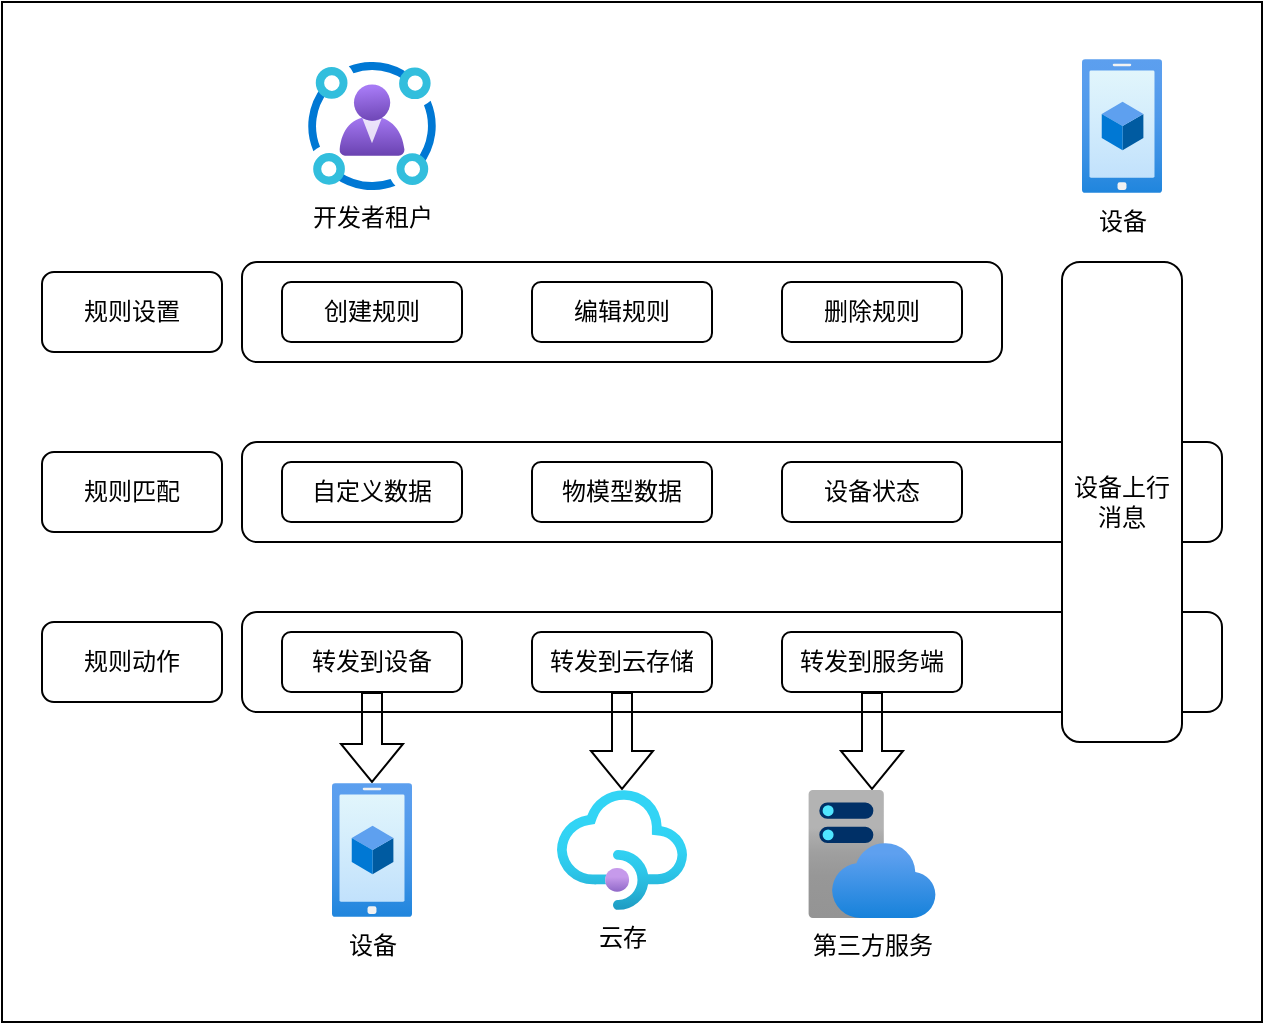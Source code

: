 <mxfile version="14.2.9" type="github">
  <diagram id="ROEMa9HSGy-mo3ogROd2" name="第 1 页">
    <mxGraphModel dx="1414" dy="1186" grid="0" gridSize="10" guides="1" tooltips="1" connect="1" arrows="1" fold="1" page="0" pageScale="1" pageWidth="827" pageHeight="1169" math="0" shadow="0">
      <root>
        <mxCell id="0" />
        <mxCell id="1" parent="0" />
        <mxCell id="GSGMeQO4HnK7w9t3HuRA-26" value="" style="rounded=0;whiteSpace=wrap;html=1;" vertex="1" parent="1">
          <mxGeometry x="140" y="-10" width="630" height="510" as="geometry" />
        </mxCell>
        <mxCell id="GSGMeQO4HnK7w9t3HuRA-2" value="" style="rounded=1;whiteSpace=wrap;html=1;" vertex="1" parent="1">
          <mxGeometry x="260" y="120" width="380" height="50" as="geometry" />
        </mxCell>
        <mxCell id="GSGMeQO4HnK7w9t3HuRA-3" value="" style="rounded=1;whiteSpace=wrap;html=1;" vertex="1" parent="1">
          <mxGeometry x="260" y="210" width="490" height="50" as="geometry" />
        </mxCell>
        <mxCell id="GSGMeQO4HnK7w9t3HuRA-4" value="" style="rounded=1;whiteSpace=wrap;html=1;" vertex="1" parent="1">
          <mxGeometry x="260" y="295" width="490" height="50" as="geometry" />
        </mxCell>
        <mxCell id="GSGMeQO4HnK7w9t3HuRA-6" value="设备" style="aspect=fixed;html=1;points=[];align=center;image;fontSize=12;image=img/lib/azure2/general/Mobile.svg;" vertex="1" parent="1">
          <mxGeometry x="680" y="18.5" width="40" height="67" as="geometry" />
        </mxCell>
        <mxCell id="GSGMeQO4HnK7w9t3HuRA-7" value="开发者租户" style="aspect=fixed;html=1;points=[];align=center;image;fontSize=12;image=img/lib/azure2/identity/Identity_Governance.svg;" vertex="1" parent="1">
          <mxGeometry x="293" y="20" width="64" height="64" as="geometry" />
        </mxCell>
        <mxCell id="GSGMeQO4HnK7w9t3HuRA-12" value="设备上行消息" style="rounded=1;whiteSpace=wrap;html=1;" vertex="1" parent="1">
          <mxGeometry x="670" y="120" width="60" height="240" as="geometry" />
        </mxCell>
        <mxCell id="GSGMeQO4HnK7w9t3HuRA-14" value="创建规则" style="rounded=1;whiteSpace=wrap;html=1;" vertex="1" parent="1">
          <mxGeometry x="280" y="130" width="90" height="30" as="geometry" />
        </mxCell>
        <mxCell id="GSGMeQO4HnK7w9t3HuRA-15" value="编辑规则" style="rounded=1;whiteSpace=wrap;html=1;" vertex="1" parent="1">
          <mxGeometry x="405" y="130" width="90" height="30" as="geometry" />
        </mxCell>
        <mxCell id="GSGMeQO4HnK7w9t3HuRA-16" value="删除规则" style="rounded=1;whiteSpace=wrap;html=1;" vertex="1" parent="1">
          <mxGeometry x="530" y="130" width="90" height="30" as="geometry" />
        </mxCell>
        <mxCell id="GSGMeQO4HnK7w9t3HuRA-17" value="规则设置" style="rounded=1;whiteSpace=wrap;html=1;" vertex="1" parent="1">
          <mxGeometry x="160" y="125" width="90" height="40" as="geometry" />
        </mxCell>
        <mxCell id="GSGMeQO4HnK7w9t3HuRA-18" value="规则匹配" style="rounded=1;whiteSpace=wrap;html=1;" vertex="1" parent="1">
          <mxGeometry x="160" y="215" width="90" height="40" as="geometry" />
        </mxCell>
        <mxCell id="GSGMeQO4HnK7w9t3HuRA-19" value="规则动作" style="rounded=1;whiteSpace=wrap;html=1;" vertex="1" parent="1">
          <mxGeometry x="160" y="300" width="90" height="40" as="geometry" />
        </mxCell>
        <mxCell id="GSGMeQO4HnK7w9t3HuRA-20" value="自定义数据" style="rounded=1;whiteSpace=wrap;html=1;" vertex="1" parent="1">
          <mxGeometry x="280" y="220" width="90" height="30" as="geometry" />
        </mxCell>
        <mxCell id="GSGMeQO4HnK7w9t3HuRA-21" value="物模型数据" style="rounded=1;whiteSpace=wrap;html=1;" vertex="1" parent="1">
          <mxGeometry x="405" y="220" width="90" height="30" as="geometry" />
        </mxCell>
        <mxCell id="GSGMeQO4HnK7w9t3HuRA-22" value="设备状态" style="rounded=1;whiteSpace=wrap;html=1;" vertex="1" parent="1">
          <mxGeometry x="530" y="220" width="90" height="30" as="geometry" />
        </mxCell>
        <mxCell id="GSGMeQO4HnK7w9t3HuRA-34" value="" style="edgeStyle=orthogonalEdgeStyle;rounded=0;orthogonalLoop=1;jettySize=auto;html=1;shape=flexArrow;" edge="1" parent="1" source="GSGMeQO4HnK7w9t3HuRA-23" target="GSGMeQO4HnK7w9t3HuRA-28">
          <mxGeometry relative="1" as="geometry" />
        </mxCell>
        <mxCell id="GSGMeQO4HnK7w9t3HuRA-23" value="转发到设备" style="rounded=1;whiteSpace=wrap;html=1;" vertex="1" parent="1">
          <mxGeometry x="280" y="305" width="90" height="30" as="geometry" />
        </mxCell>
        <mxCell id="GSGMeQO4HnK7w9t3HuRA-35" value="" style="edgeStyle=orthogonalEdgeStyle;rounded=0;orthogonalLoop=1;jettySize=auto;html=1;shape=flexArrow;" edge="1" parent="1" source="GSGMeQO4HnK7w9t3HuRA-24" target="GSGMeQO4HnK7w9t3HuRA-30">
          <mxGeometry relative="1" as="geometry" />
        </mxCell>
        <mxCell id="GSGMeQO4HnK7w9t3HuRA-24" value="转发到云存储" style="rounded=1;whiteSpace=wrap;html=1;" vertex="1" parent="1">
          <mxGeometry x="405" y="305" width="90" height="30" as="geometry" />
        </mxCell>
        <mxCell id="GSGMeQO4HnK7w9t3HuRA-36" value="" style="edgeStyle=orthogonalEdgeStyle;rounded=0;orthogonalLoop=1;jettySize=auto;html=1;shape=flexArrow;" edge="1" parent="1" source="GSGMeQO4HnK7w9t3HuRA-25" target="GSGMeQO4HnK7w9t3HuRA-29">
          <mxGeometry relative="1" as="geometry" />
        </mxCell>
        <mxCell id="GSGMeQO4HnK7w9t3HuRA-25" value="转发到服务端" style="rounded=1;whiteSpace=wrap;html=1;" vertex="1" parent="1">
          <mxGeometry x="530" y="305" width="90" height="30" as="geometry" />
        </mxCell>
        <mxCell id="GSGMeQO4HnK7w9t3HuRA-28" value="设备" style="aspect=fixed;html=1;points=[];align=center;image;fontSize=12;image=img/lib/azure2/general/Mobile.svg;" vertex="1" parent="1">
          <mxGeometry x="305" y="380.5" width="40" height="67" as="geometry" />
        </mxCell>
        <mxCell id="GSGMeQO4HnK7w9t3HuRA-29" value="第三方服务" style="aspect=fixed;html=1;points=[];align=center;image;fontSize=12;image=img/lib/azure2/app_services/App_Service_Plans.svg;" vertex="1" parent="1">
          <mxGeometry x="543" y="384" width="64" height="64" as="geometry" />
        </mxCell>
        <mxCell id="GSGMeQO4HnK7w9t3HuRA-30" value="云存" style="aspect=fixed;html=1;points=[];align=center;image;fontSize=12;image=img/lib/azure2/app_services/API_Management_Services.svg;" vertex="1" parent="1">
          <mxGeometry x="417.5" y="384" width="65" height="60" as="geometry" />
        </mxCell>
      </root>
    </mxGraphModel>
  </diagram>
</mxfile>
